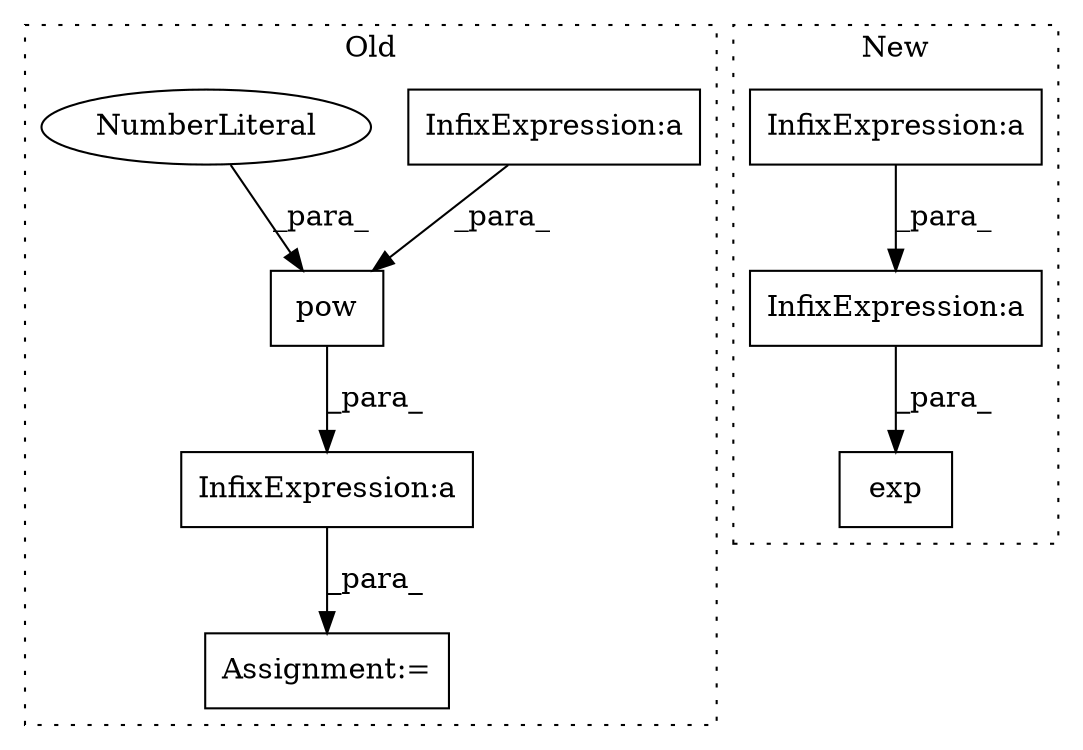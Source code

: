 digraph G {
subgraph cluster0 {
1 [label="pow" a="32" s="441,482" l="4,1" shape="box"];
3 [label="Assignment:=" a="7" s="492" l="1" shape="box"];
4 [label="InfixExpression:a" a="27" s="469" l="3" shape="box"];
6 [label="InfixExpression:a" a="27" s="432" l="3" shape="box"];
8 [label="NumberLiteral" a="34" s="445" l="5" shape="ellipse"];
label = "Old";
style="dotted";
}
subgraph cluster1 {
2 [label="exp" a="32" s="490,544" l="4,1" shape="box"];
5 [label="InfixExpression:a" a="27" s="515" l="3" shape="box"];
7 [label="InfixExpression:a" a="27" s="537" l="3" shape="box"];
label = "New";
style="dotted";
}
1 -> 6 [label="_para_"];
4 -> 1 [label="_para_"];
5 -> 2 [label="_para_"];
6 -> 3 [label="_para_"];
7 -> 5 [label="_para_"];
8 -> 1 [label="_para_"];
}